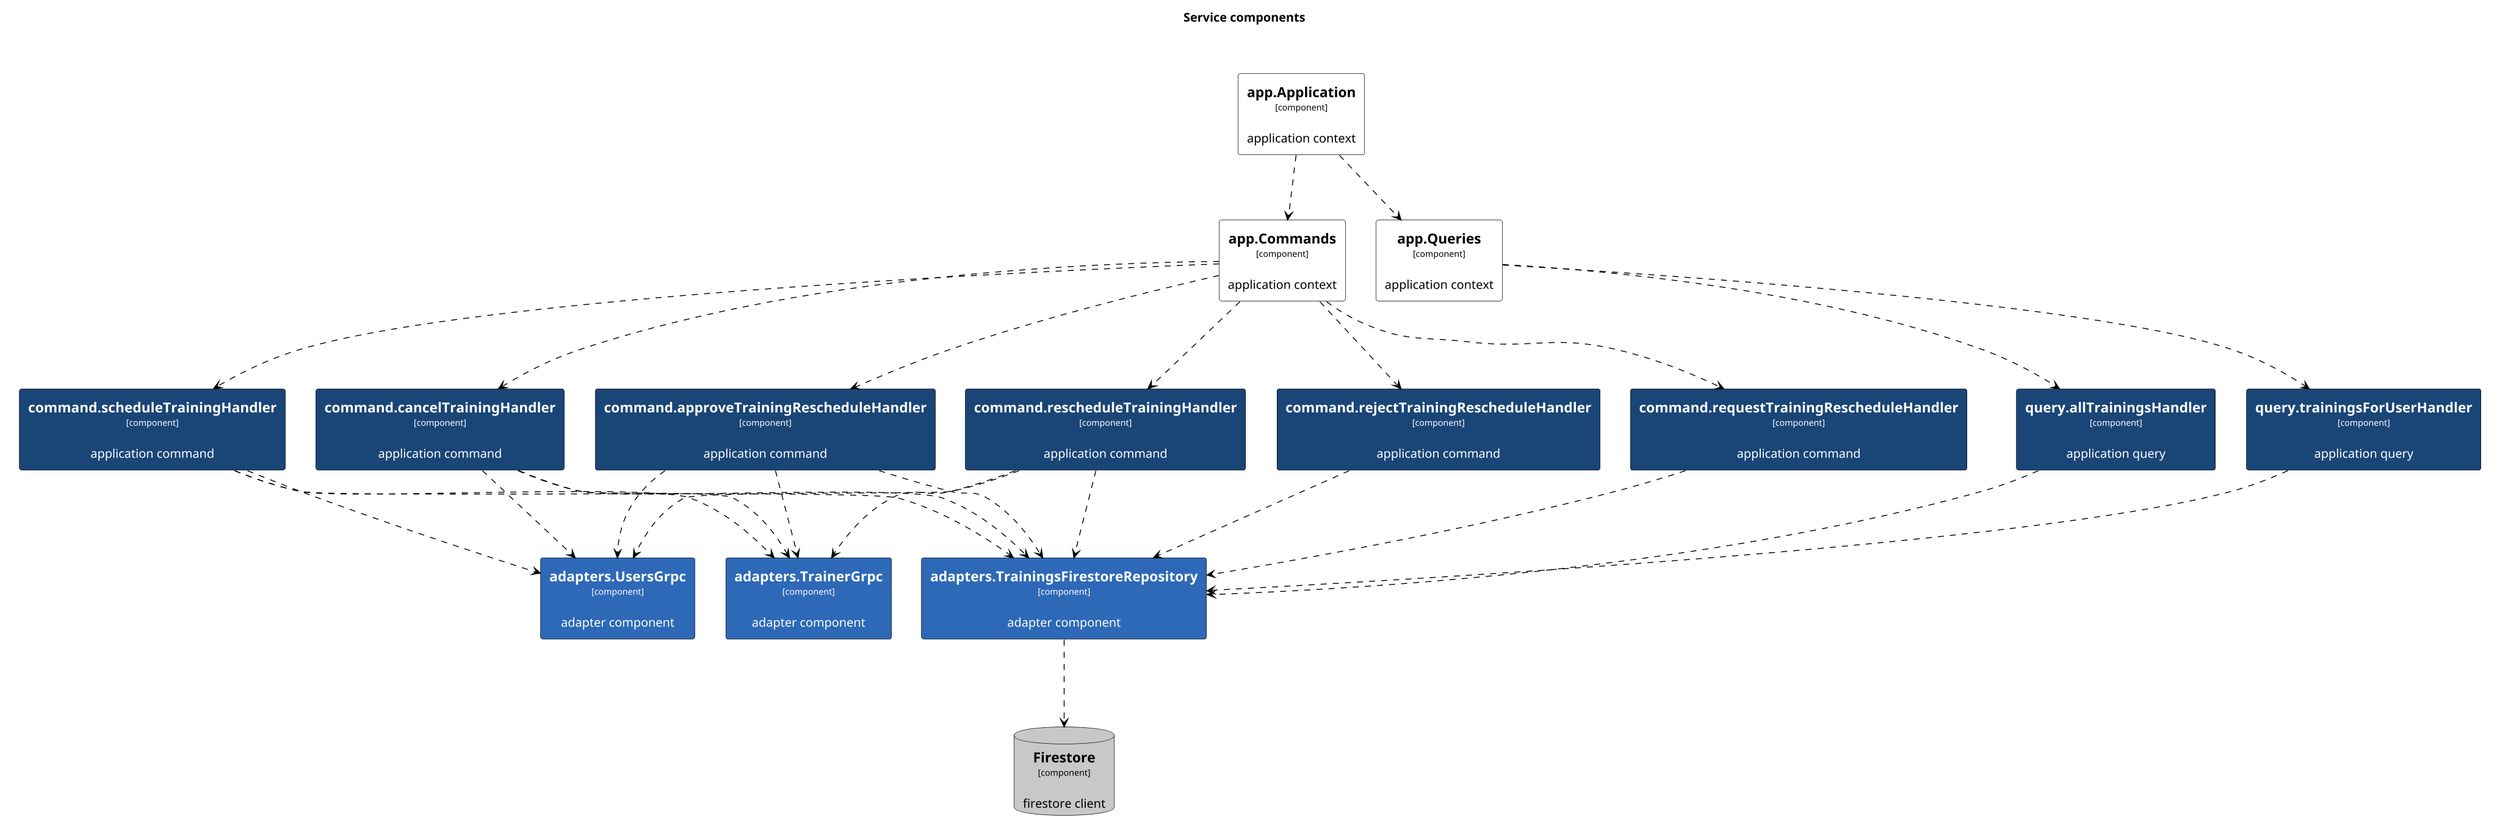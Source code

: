 This diagram has been generated with go-structurizr 
[https://github.com/krzysztofreczek/go-structurizr]

@startuml

title Service components

skinparam {
  shadowing false
  arrowFontSize 10
  defaultTextAlignment center
  wrapWidth 200
  maxMessageSize 100
}
hide stereotype
top to bottom direction

scale 4096 width

skinparam rectangle<<_GROUP>> {
  FontColor #ffffff
  BorderColor #ffffff
}

skinparam rectangle<<DOMAIN>> {
  BackgroundColor #ffffff
  FontColor #000000
  BorderColor #000000
}

skinparam database<<DB>> {
  BackgroundColor #c8c8c8
  FontColor #000000
  BorderColor #000000
}

skinparam rectangle<<ROOT>> {
  BackgroundColor #ffffff
  FontColor #000000
  BorderColor #000000
}

skinparam rectangle<<APP>> {
  BackgroundColor #1a4577
  FontColor #ffffff
  BorderColor #000000
}

skinparam rectangle<<ADAPTER>> {
  BackgroundColor #2d69b7
  FontColor #ffffff
  BorderColor #000000
}

rectangle 0ROOT <<_GROUP>> {
	rectangle "==app.Commands\n<size:10>[component]</size>\n\napplication context" <<ROOT>> as 2042358025
}
rectangle 0ROOT <<_GROUP>> {
	rectangle "==app.Application\n<size:10>[component]</size>\n\napplication context" <<ROOT>> as 1595196051
}
rectangle 0ROOT <<_GROUP>> {
	rectangle "==app.Queries\n<size:10>[component]</size>\n\napplication context" <<ROOT>> as 2827497597
}
rectangle 20423580251APP <<_GROUP>> {
	rectangle "==command.rescheduleTrainingHandler\n<size:10>[component]</size>\n\napplication command" <<APP>> as 3269324937
}
2042358025 .[#000000].> 3269324937 : ""
rectangle 20423580251APP <<_GROUP>> {
	rectangle "==command.requestTrainingRescheduleHandler\n<size:10>[component]</size>\n\napplication command" <<APP>> as 555257820
}
2042358025 .[#000000].> 555257820 : ""
rectangle 20423580251APP <<_GROUP>> {
	rectangle "==command.scheduleTrainingHandler\n<size:10>[component]</size>\n\napplication command" <<APP>> as 1216381826
}
2042358025 .[#000000].> 1216381826 : ""
rectangle 20423580251APP <<_GROUP>> {
	rectangle "==command.approveTrainingRescheduleHandler\n<size:10>[component]</size>\n\napplication command" <<APP>> as 809422308
}
2042358025 .[#000000].> 809422308 : ""
rectangle 20423580251APP <<_GROUP>> {
	rectangle "==command.cancelTrainingHandler\n<size:10>[component]</size>\n\napplication command" <<APP>> as 1081289115
}
2042358025 .[#000000].> 1081289115 : ""
rectangle 20423580251APP <<_GROUP>> {
	rectangle "==command.rejectTrainingRescheduleHandler\n<size:10>[component]</size>\n\napplication command" <<APP>> as 3515646600
}
2042358025 .[#000000].> 3515646600 : ""
1595196051 .[#000000].> 2042358025 : ""
1595196051 .[#000000].> 2827497597 : ""
rectangle 28274975971APP <<_GROUP>> {
	rectangle "==query.allTrainingsHandler\n<size:10>[component]</size>\n\napplication query" <<APP>> as 3842680776
}
2827497597 .[#000000].> 3842680776 : ""
rectangle 28274975971APP <<_GROUP>> {
	rectangle "==query.trainingsForUserHandler\n<size:10>[component]</size>\n\napplication query" <<APP>> as 677601637
}
2827497597 .[#000000].> 677601637 : ""
rectangle 32693249372ADAPTER <<_GROUP>> {
	rectangle "==adapters.TrainingsFirestoreRepository\n<size:10>[component]</size>\n\nadapter component" <<ADAPTER>> as 1383687574
}
3269324937 .[#000000].> 1383687574 : ""
rectangle 32693249372ADAPTER <<_GROUP>> {
	rectangle "==adapters.UsersGrpc\n<size:10>[component]</size>\n\nadapter component" <<ADAPTER>> as 881049450
}
3269324937 .[#000000].> 881049450 : ""
rectangle 32693249372ADAPTER <<_GROUP>> {
	rectangle "==adapters.TrainerGrpc\n<size:10>[component]</size>\n\nadapter component" <<ADAPTER>> as 2401551451
}
3269324937 .[#000000].> 2401551451 : ""
1216381826 .[#000000].> 881049450 : ""
1216381826 .[#000000].> 2401551451 : ""
1216381826 .[#000000].> 1383687574 : ""
3515646600 .[#000000].> 1383687574 : ""
809422308 .[#000000].> 1383687574 : ""
809422308 .[#000000].> 881049450 : ""
809422308 .[#000000].> 2401551451 : ""
1081289115 .[#000000].> 1383687574 : ""
1081289115 .[#000000].> 881049450 : ""
1081289115 .[#000000].> 2401551451 : ""
677601637 .[#000000].> 1383687574 : ""
3842680776 .[#000000].> 1383687574 : ""
555257820 .[#000000].> 1383687574 : ""
rectangle 13836875743DB <<_GROUP>> {
	database "==Firestore\n<size:10>[component]</size>\n\nfirestore client" <<DB>> as 650530190
}
1383687574 .[#000000].> 650530190 : ""
@enduml
